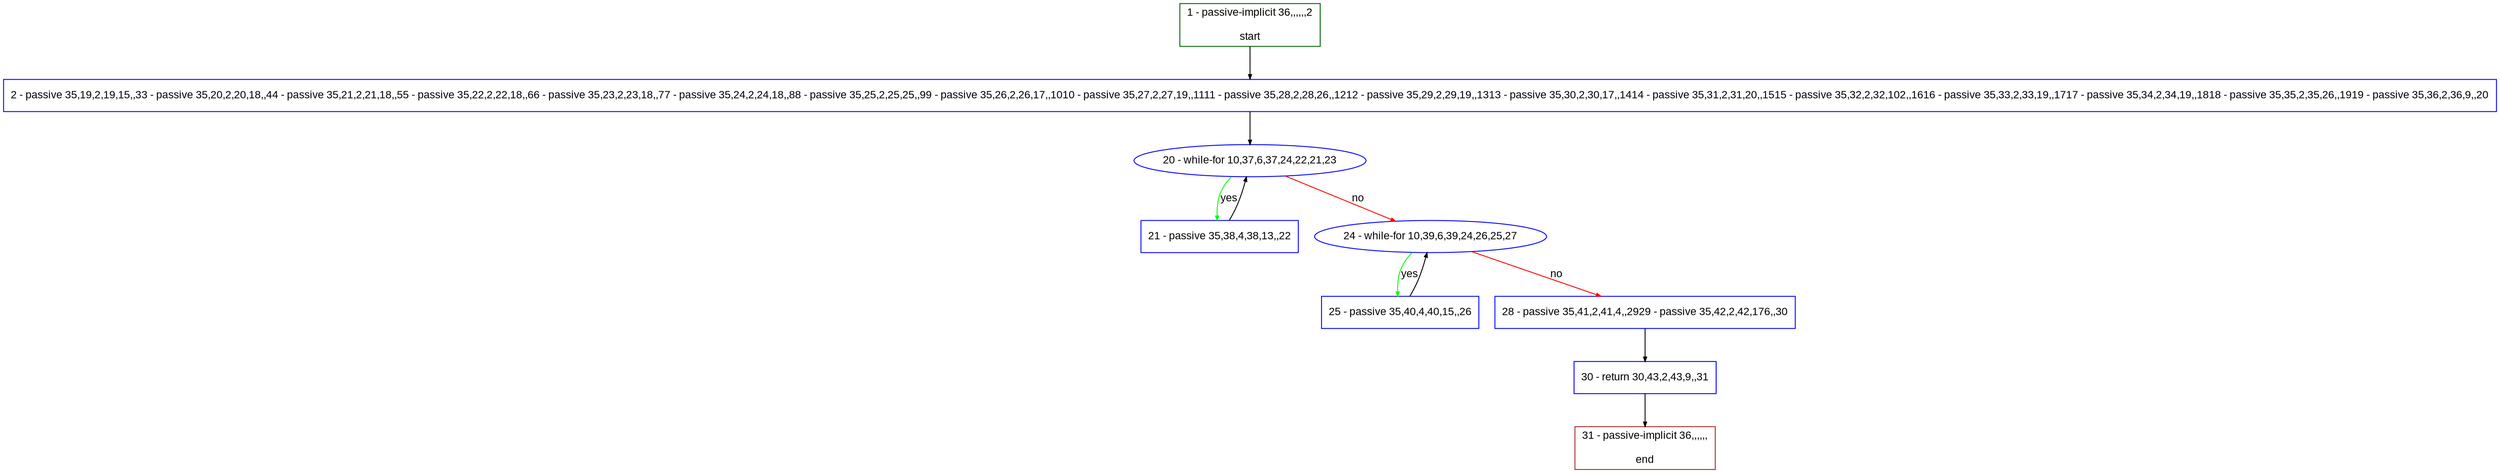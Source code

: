 digraph "" {
  graph [pack="true", label="", fontsize="12", packmode="clust", fontname="Arial", fillcolor="#FFFFCC", bgcolor="white", style="rounded,filled", compound="true"];
  node [node_initialized="no", label="", color="grey", fontsize="12", fillcolor="white", fontname="Arial", style="filled", shape="rectangle", compound="true", fixedsize="false"];
  edge [fontcolor="black", arrowhead="normal", arrowtail="none", arrowsize="0.5", ltail="", label="", color="black", fontsize="12", lhead="", fontname="Arial", dir="forward", compound="true"];
  __N1 [label="2 - passive 35,19,2,19,15,,33 - passive 35,20,2,20,18,,44 - passive 35,21,2,21,18,,55 - passive 35,22,2,22,18,,66 - passive 35,23,2,23,18,,77 - passive 35,24,2,24,18,,88 - passive 35,25,2,25,25,,99 - passive 35,26,2,26,17,,1010 - passive 35,27,2,27,19,,1111 - passive 35,28,2,28,26,,1212 - passive 35,29,2,29,19,,1313 - passive 35,30,2,30,17,,1414 - passive 35,31,2,31,20,,1515 - passive 35,32,2,32,102,,1616 - passive 35,33,2,33,19,,1717 - passive 35,34,2,34,19,,1818 - passive 35,35,2,35,26,,1919 - passive 35,36,2,36,9,,20", color="#0000ff", fillcolor="#ffffff", style="filled", shape="box"];
  __N2 [label="1 - passive-implicit 36,,,,,,2\n\nstart", color="#006400", fillcolor="#ffffff", style="filled", shape="box"];
  __N3 [label="20 - while-for 10,37,6,37,24,22,21,23", color="#0000ff", fillcolor="#ffffff", style="filled", shape="oval"];
  __N4 [label="21 - passive 35,38,4,38,13,,22", color="#0000ff", fillcolor="#ffffff", style="filled", shape="box"];
  __N5 [label="24 - while-for 10,39,6,39,24,26,25,27", color="#0000ff", fillcolor="#ffffff", style="filled", shape="oval"];
  __N6 [label="25 - passive 35,40,4,40,15,,26", color="#0000ff", fillcolor="#ffffff", style="filled", shape="box"];
  __N7 [label="28 - passive 35,41,2,41,4,,2929 - passive 35,42,2,42,176,,30", color="#0000ff", fillcolor="#ffffff", style="filled", shape="box"];
  __N8 [label="30 - return 30,43,2,43,9,,31", color="#0000ff", fillcolor="#ffffff", style="filled", shape="box"];
  __N9 [label="31 - passive-implicit 36,,,,,,\n\nend", color="#a52a2a", fillcolor="#ffffff", style="filled", shape="box"];
  __N2 -> __N1 [arrowhead="normal", arrowtail="none", color="#000000", label="", dir="forward"];
  __N1 -> __N3 [arrowhead="normal", arrowtail="none", color="#000000", label="", dir="forward"];
  __N3 -> __N4 [arrowhead="normal", arrowtail="none", color="#00ff00", label="yes", dir="forward"];
  __N4 -> __N3 [arrowhead="normal", arrowtail="none", color="#000000", label="", dir="forward"];
  __N3 -> __N5 [arrowhead="normal", arrowtail="none", color="#ff0000", label="no", dir="forward"];
  __N5 -> __N6 [arrowhead="normal", arrowtail="none", color="#00ff00", label="yes", dir="forward"];
  __N6 -> __N5 [arrowhead="normal", arrowtail="none", color="#000000", label="", dir="forward"];
  __N5 -> __N7 [arrowhead="normal", arrowtail="none", color="#ff0000", label="no", dir="forward"];
  __N7 -> __N8 [arrowhead="normal", arrowtail="none", color="#000000", label="", dir="forward"];
  __N8 -> __N9 [arrowhead="normal", arrowtail="none", color="#000000", label="", dir="forward"];
}
